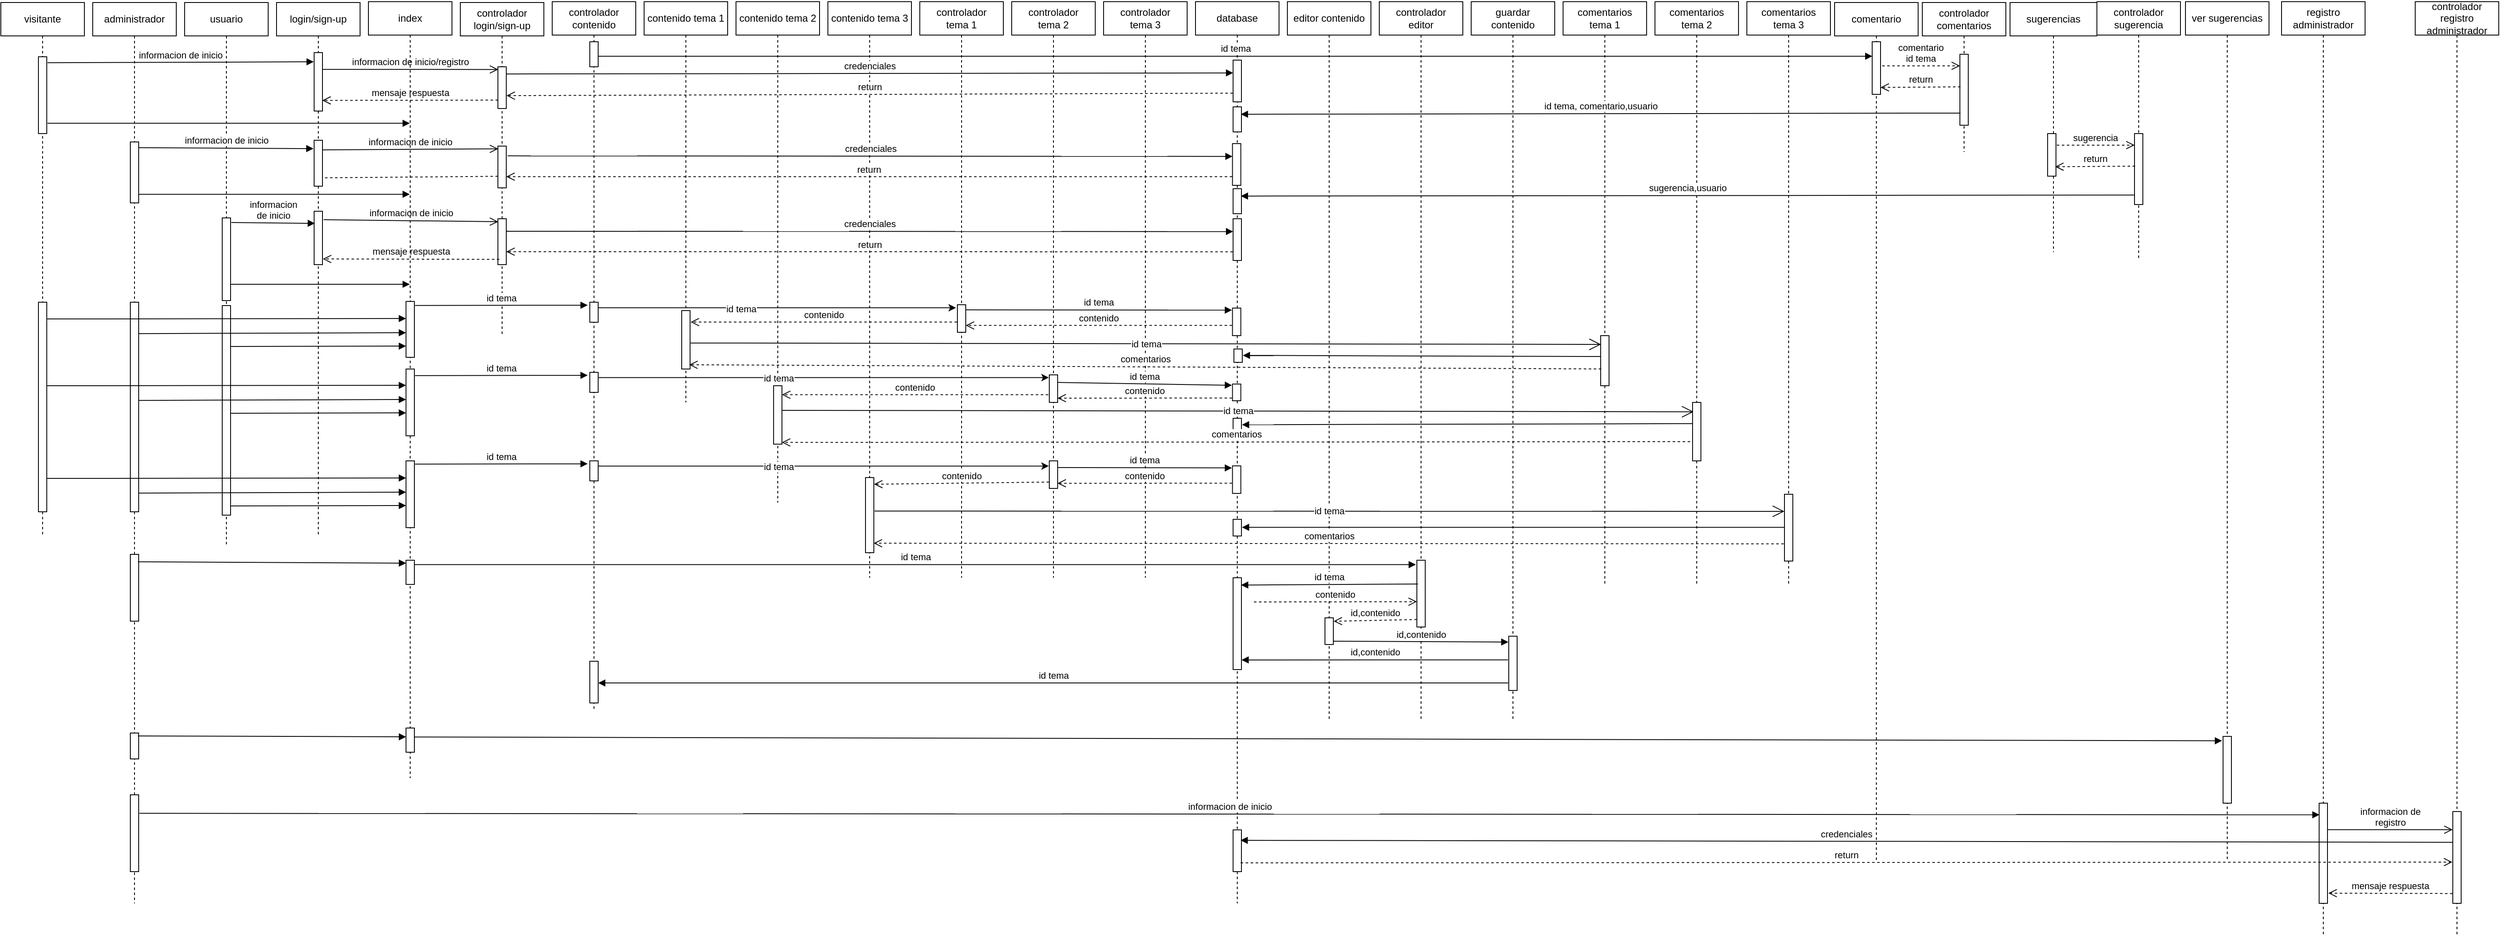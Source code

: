 <mxfile>
    <diagram id="zaxVU3B9ecHdDaQLDhVM" name="Page-1">
        <mxGraphModel dx="4257" dy="2623" grid="1" gridSize="10" guides="1" tooltips="1" connect="1" arrows="1" fold="1" page="1" pageScale="1" pageWidth="850" pageHeight="1100" math="0" shadow="0">
            <root>
                <mxCell id="0"/>
                <mxCell id="1" parent="0"/>
                <mxCell id="2" value="visitante" style="shape=umlLifeline;perimeter=lifelinePerimeter;whiteSpace=wrap;html=1;container=1;collapsible=0;recursiveResize=0;outlineConnect=0;" vertex="1" parent="1">
                    <mxGeometry x="-170" y="241" width="100" height="640" as="geometry"/>
                </mxCell>
                <mxCell id="29" value="" style="html=1;points=[];perimeter=orthogonalPerimeter;" vertex="1" parent="2">
                    <mxGeometry x="45" y="65" width="10" height="92" as="geometry"/>
                </mxCell>
                <mxCell id="133" value="" style="html=1;points=[];perimeter=orthogonalPerimeter;" vertex="1" parent="2">
                    <mxGeometry x="45" y="358.98" width="10" height="251.02" as="geometry"/>
                </mxCell>
                <mxCell id="7" value="comentario&lt;br&gt;id tema" style="endArrow=open;startArrow=none;endFill=0;startFill=0;endSize=8;html=1;verticalAlign=bottom;dashed=1;labelBackgroundColor=none;exitX=1.2;exitY=0.458;exitDx=0;exitDy=0;exitPerimeter=0;entryX=0.014;entryY=0.163;entryDx=0;entryDy=0;entryPerimeter=0;" edge="1" parent="1" source="202" target="206">
                    <mxGeometry width="160" relative="1" as="geometry">
                        <mxPoint x="2090" y="120" as="sourcePoint"/>
                        <mxPoint x="2250" y="120" as="targetPoint"/>
                    </mxGeometry>
                </mxCell>
                <mxCell id="8" value="administrador" style="shape=umlLifeline;perimeter=lifelinePerimeter;whiteSpace=wrap;html=1;container=1;collapsible=0;recursiveResize=0;outlineConnect=0;" vertex="1" parent="1">
                    <mxGeometry x="-60" y="241" width="100" height="1079" as="geometry"/>
                </mxCell>
                <mxCell id="45" value="" style="html=1;points=[];perimeter=orthogonalPerimeter;" vertex="1" parent="8">
                    <mxGeometry x="45" y="167" width="10" height="73.02" as="geometry"/>
                </mxCell>
                <mxCell id="134" value="" style="html=1;points=[];perimeter=orthogonalPerimeter;" vertex="1" parent="8">
                    <mxGeometry x="45" y="358.98" width="10" height="251.02" as="geometry"/>
                </mxCell>
                <mxCell id="153" value="" style="html=1;points=[];perimeter=orthogonalPerimeter;" vertex="1" parent="8">
                    <mxGeometry x="45" y="661" width="10" height="80" as="geometry"/>
                </mxCell>
                <mxCell id="219" value="" style="html=1;points=[];perimeter=orthogonalPerimeter;" vertex="1" parent="8">
                    <mxGeometry x="45" y="875" width="10" height="31" as="geometry"/>
                </mxCell>
                <mxCell id="220" value="" style="html=1;verticalAlign=bottom;endArrow=block;exitX=0.916;exitY=0.111;exitDx=0;exitDy=0;exitPerimeter=0;entryX=0;entryY=0.122;entryDx=0;entryDy=0;entryPerimeter=0;" edge="1" parent="8" source="219">
                    <mxGeometry width="80" relative="1" as="geometry">
                        <mxPoint x="120" y="918" as="sourcePoint"/>
                        <mxPoint x="375" y="879.538" as="targetPoint"/>
                    </mxGeometry>
                </mxCell>
                <mxCell id="225" value="" style="html=1;points=[];perimeter=orthogonalPerimeter;" vertex="1" parent="8">
                    <mxGeometry x="45" y="949" width="10" height="92" as="geometry"/>
                </mxCell>
                <mxCell id="9" value="usuario" style="shape=umlLifeline;perimeter=lifelinePerimeter;whiteSpace=wrap;html=1;container=1;collapsible=0;recursiveResize=0;outlineConnect=0;" vertex="1" parent="1">
                    <mxGeometry x="50" y="241" width="100" height="649" as="geometry"/>
                </mxCell>
                <mxCell id="46" value="" style="html=1;points=[];perimeter=orthogonalPerimeter;" vertex="1" parent="9">
                    <mxGeometry x="45" y="258" width="10" height="99" as="geometry"/>
                </mxCell>
                <mxCell id="135" value="" style="html=1;points=[];perimeter=orthogonalPerimeter;" vertex="1" parent="9">
                    <mxGeometry x="45" y="363" width="10" height="251.02" as="geometry"/>
                </mxCell>
                <mxCell id="15" value="login/sign-up" style="shape=umlLifeline;perimeter=lifelinePerimeter;whiteSpace=wrap;html=1;container=1;collapsible=0;recursiveResize=0;outlineConnect=0;" vertex="1" parent="1">
                    <mxGeometry x="160" y="241" width="100" height="640" as="geometry"/>
                </mxCell>
                <mxCell id="31" value="" style="html=1;points=[];perimeter=orthogonalPerimeter;" vertex="1" parent="15">
                    <mxGeometry x="45" y="60" width="10" height="70" as="geometry"/>
                </mxCell>
                <mxCell id="55" value="" style="html=1;points=[];perimeter=orthogonalPerimeter;" vertex="1" parent="15">
                    <mxGeometry x="45" y="250" width="10" height="63.99" as="geometry"/>
                </mxCell>
                <mxCell id="44" value="" style="html=1;points=[];perimeter=orthogonalPerimeter;" vertex="1" parent="15">
                    <mxGeometry x="45" y="164.99" width="10" height="55.01" as="geometry"/>
                </mxCell>
                <mxCell id="137" value="" style="html=1;verticalAlign=bottom;endArrow=block;entryX=-0.008;entryY=0.306;entryDx=0;entryDy=0;entryPerimeter=0;exitX=1.021;exitY=0.122;exitDx=0;exitDy=0;exitPerimeter=0;" edge="1" parent="15">
                    <mxGeometry width="80" relative="1" as="geometry">
                        <mxPoint x="-164.79" y="396.604" as="sourcePoint"/>
                        <mxPoint x="154.92" y="395.502" as="targetPoint"/>
                    </mxGeometry>
                </mxCell>
                <mxCell id="16" value="controlador login/sign-up" style="shape=umlLifeline;perimeter=lifelinePerimeter;whiteSpace=wrap;html=1;container=1;collapsible=0;recursiveResize=0;outlineConnect=0;" vertex="1" parent="1">
                    <mxGeometry x="380" y="241" width="100" height="399" as="geometry"/>
                </mxCell>
                <mxCell id="35" value="" style="html=1;points=[];perimeter=orthogonalPerimeter;" vertex="1" parent="16">
                    <mxGeometry x="45" y="77" width="10" height="50" as="geometry"/>
                </mxCell>
                <mxCell id="40" value="" style="html=1;points=[];perimeter=orthogonalPerimeter;" vertex="1" parent="16">
                    <mxGeometry x="45" y="171.98" width="10" height="50" as="geometry"/>
                </mxCell>
                <mxCell id="51" value="" style="html=1;points=[];perimeter=orthogonalPerimeter;" vertex="1" parent="16">
                    <mxGeometry x="45" y="258.99" width="10" height="55" as="geometry"/>
                </mxCell>
                <mxCell id="17" value="contenido tema 1" style="shape=umlLifeline;perimeter=lifelinePerimeter;whiteSpace=wrap;html=1;container=1;collapsible=0;recursiveResize=0;outlineConnect=0;" vertex="1" parent="1">
                    <mxGeometry x="600" y="240" width="100" height="480" as="geometry"/>
                </mxCell>
                <mxCell id="62" value="" style="html=1;points=[];perimeter=orthogonalPerimeter;" vertex="1" parent="17">
                    <mxGeometry x="45" y="370" width="10" height="70" as="geometry"/>
                </mxCell>
                <mxCell id="18" value="contenido tema 2" style="shape=umlLifeline;perimeter=lifelinePerimeter;whiteSpace=wrap;html=1;container=1;collapsible=0;recursiveResize=0;outlineConnect=0;" vertex="1" parent="1">
                    <mxGeometry x="710" y="240" width="100" height="600" as="geometry"/>
                </mxCell>
                <mxCell id="75" value="" style="html=1;points=[];perimeter=orthogonalPerimeter;" vertex="1" parent="18">
                    <mxGeometry x="45" y="460" width="10" height="70" as="geometry"/>
                </mxCell>
                <mxCell id="19" value="contenido tema 3" style="shape=umlLifeline;perimeter=lifelinePerimeter;whiteSpace=wrap;html=1;container=1;collapsible=0;recursiveResize=0;outlineConnect=0;" vertex="1" parent="1">
                    <mxGeometry x="820" y="240" width="100" height="690" as="geometry"/>
                </mxCell>
                <mxCell id="108" value="" style="html=1;points=[];perimeter=orthogonalPerimeter;" vertex="1" parent="19">
                    <mxGeometry x="45" y="570" width="10" height="90" as="geometry"/>
                </mxCell>
                <mxCell id="20" value="controlador&lt;br&gt;tema 1" style="shape=umlLifeline;perimeter=lifelinePerimeter;whiteSpace=wrap;html=1;container=1;collapsible=0;recursiveResize=0;outlineConnect=0;" vertex="1" parent="1">
                    <mxGeometry x="930" y="240" width="100" height="690" as="geometry"/>
                </mxCell>
                <mxCell id="63" value="" style="html=1;points=[];perimeter=orthogonalPerimeter;" vertex="1" parent="20">
                    <mxGeometry x="45" y="363" width="10" height="33" as="geometry"/>
                </mxCell>
                <mxCell id="74" value="contenido" style="html=1;verticalAlign=bottom;endArrow=open;dashed=1;endSize=8;exitX=-0.048;exitY=0.22;exitDx=0;exitDy=0;exitPerimeter=0;entryX=1.073;entryY=0.204;entryDx=0;entryDy=0;entryPerimeter=0;" edge="1" parent="20">
                    <mxGeometry relative="1" as="geometry">
                        <mxPoint x="153.79" y="470.78" as="sourcePoint"/>
                        <mxPoint x="-165" y="470.772" as="targetPoint"/>
                    </mxGeometry>
                </mxCell>
                <mxCell id="21" value="controlador&lt;br style=&quot;border-color: var(--border-color);&quot;&gt;tema 2" style="shape=umlLifeline;perimeter=lifelinePerimeter;whiteSpace=wrap;html=1;container=1;collapsible=0;recursiveResize=0;outlineConnect=0;" vertex="1" parent="1">
                    <mxGeometry x="1040" y="240" width="100" height="690" as="geometry"/>
                </mxCell>
                <mxCell id="72" value="" style="html=1;points=[];perimeter=orthogonalPerimeter;" vertex="1" parent="21">
                    <mxGeometry x="45.0" y="447" width="10" height="33" as="geometry"/>
                </mxCell>
                <mxCell id="107" value="" style="html=1;points=[];perimeter=orthogonalPerimeter;" vertex="1" parent="21">
                    <mxGeometry x="45" y="550" width="10" height="33" as="geometry"/>
                </mxCell>
                <mxCell id="22" value="controlador&lt;br style=&quot;border-color: var(--border-color);&quot;&gt;tema 3" style="shape=umlLifeline;perimeter=lifelinePerimeter;whiteSpace=wrap;html=1;container=1;collapsible=0;recursiveResize=0;outlineConnect=0;" vertex="1" parent="1">
                    <mxGeometry x="1150" y="240" width="100" height="690" as="geometry"/>
                </mxCell>
                <mxCell id="23" value="database" style="shape=umlLifeline;perimeter=lifelinePerimeter;whiteSpace=wrap;html=1;container=1;collapsible=0;recursiveResize=0;outlineConnect=0;" vertex="1" parent="1">
                    <mxGeometry x="1260" y="240" width="100" height="1080" as="geometry"/>
                </mxCell>
                <mxCell id="84" value="" style="html=1;points=[];perimeter=orthogonalPerimeter;" vertex="1" parent="23">
                    <mxGeometry x="44.27" y="367" width="10" height="33" as="geometry"/>
                </mxCell>
                <mxCell id="86" value="contenido" style="html=1;verticalAlign=bottom;endArrow=open;dashed=1;endSize=8;exitX=-0.048;exitY=0.22;exitDx=0;exitDy=0;exitPerimeter=0;entryX=1.073;entryY=0.204;entryDx=0;entryDy=0;entryPerimeter=0;" edge="1" parent="23">
                    <mxGeometry relative="1" as="geometry">
                        <mxPoint x="43.79" y="387.78" as="sourcePoint"/>
                        <mxPoint x="-275" y="387.772" as="targetPoint"/>
                    </mxGeometry>
                </mxCell>
                <mxCell id="87" value="" style="html=1;points=[];perimeter=orthogonalPerimeter;" vertex="1" parent="23">
                    <mxGeometry x="44.27" y="458" width="10" height="20" as="geometry"/>
                </mxCell>
                <mxCell id="89" value="contenido" style="html=1;verticalAlign=bottom;endArrow=open;dashed=1;endSize=8;exitX=-0.048;exitY=0.22;exitDx=0;exitDy=0;exitPerimeter=0;entryX=0.98;entryY=0.844;entryDx=0;entryDy=0;entryPerimeter=0;" edge="1" parent="23" target="72">
                    <mxGeometry relative="1" as="geometry">
                        <mxPoint x="43.79" y="474.78" as="sourcePoint"/>
                        <mxPoint x="-160" y="475" as="targetPoint"/>
                    </mxGeometry>
                </mxCell>
                <mxCell id="93" value="" style="html=1;points=[];perimeter=orthogonalPerimeter;" vertex="1" parent="23">
                    <mxGeometry x="45" y="70" width="10" height="50" as="geometry"/>
                </mxCell>
                <mxCell id="97" value="" style="html=1;points=[];perimeter=orthogonalPerimeter;" vertex="1" parent="23">
                    <mxGeometry x="44.27" y="170" width="10" height="50" as="geometry"/>
                </mxCell>
                <mxCell id="100" value="" style="html=1;points=[];perimeter=orthogonalPerimeter;" vertex="1" parent="23">
                    <mxGeometry x="45" y="260" width="10" height="50" as="geometry"/>
                </mxCell>
                <mxCell id="113" value="" style="html=1;points=[];perimeter=orthogonalPerimeter;" vertex="1" parent="23">
                    <mxGeometry x="44.27" y="556" width="10" height="33" as="geometry"/>
                </mxCell>
                <mxCell id="114" value="contenido" style="html=1;verticalAlign=bottom;endArrow=open;dashed=1;endSize=8;exitX=-0.048;exitY=0.22;exitDx=0;exitDy=0;exitPerimeter=0;entryX=0.98;entryY=0.844;entryDx=0;entryDy=0;entryPerimeter=0;" edge="1" parent="23">
                    <mxGeometry relative="1" as="geometry">
                        <mxPoint x="43.79" y="576.78" as="sourcePoint"/>
                        <mxPoint x="-165.2" y="576.852" as="targetPoint"/>
                    </mxGeometry>
                </mxCell>
                <mxCell id="115" value="id tema" style="html=1;verticalAlign=bottom;endArrow=block;entryX=-0.061;entryY=0.074;entryDx=0;entryDy=0;entryPerimeter=0;exitX=1;exitY=0.274;exitDx=0;exitDy=0;exitPerimeter=0;" edge="1" parent="23" target="113">
                    <mxGeometry width="80" relative="1" as="geometry">
                        <mxPoint x="-165" y="558.042" as="sourcePoint"/>
                        <mxPoint x="-190.73" y="513" as="targetPoint"/>
                    </mxGeometry>
                </mxCell>
                <mxCell id="116" value="" style="html=1;points=[];perimeter=orthogonalPerimeter;" vertex="1" parent="23">
                    <mxGeometry x="45" y="620" width="10" height="20" as="geometry"/>
                </mxCell>
                <mxCell id="128" value="" style="html=1;points=[];perimeter=orthogonalPerimeter;" vertex="1" parent="23">
                    <mxGeometry x="45" y="499" width="10" height="16" as="geometry"/>
                </mxCell>
                <mxCell id="158" value="" style="html=1;points=[];perimeter=orthogonalPerimeter;" vertex="1" parent="23">
                    <mxGeometry x="45" y="690" width="10" height="110" as="geometry"/>
                </mxCell>
                <mxCell id="203" value="" style="html=1;points=[];perimeter=orthogonalPerimeter;" vertex="1" parent="23">
                    <mxGeometry x="45" y="126" width="10" height="30" as="geometry"/>
                </mxCell>
                <mxCell id="217" value="" style="html=1;points=[];perimeter=orthogonalPerimeter;" vertex="1" parent="23">
                    <mxGeometry x="45" y="224" width="10" height="30" as="geometry"/>
                </mxCell>
                <mxCell id="232" value="" style="html=1;points=[];perimeter=orthogonalPerimeter;" vertex="1" parent="23">
                    <mxGeometry x="45" y="992" width="10" height="50" as="geometry"/>
                </mxCell>
                <mxCell id="24" value="editor contenido" style="shape=umlLifeline;perimeter=lifelinePerimeter;whiteSpace=wrap;html=1;container=1;collapsible=0;recursiveResize=0;outlineConnect=0;" vertex="1" parent="1">
                    <mxGeometry x="1370" y="240" width="100" height="860" as="geometry"/>
                </mxCell>
                <mxCell id="151" value="" style="html=1;points=[];perimeter=orthogonalPerimeter;" vertex="1" parent="24">
                    <mxGeometry x="45" y="738" width="10" height="32" as="geometry"/>
                </mxCell>
                <mxCell id="25" value="controlador&lt;br&gt;editor" style="shape=umlLifeline;perimeter=lifelinePerimeter;whiteSpace=wrap;html=1;container=1;collapsible=0;recursiveResize=0;outlineConnect=0;" vertex="1" parent="1">
                    <mxGeometry x="1480" y="240" width="100" height="860" as="geometry"/>
                </mxCell>
                <mxCell id="152" value="" style="html=1;points=[];perimeter=orthogonalPerimeter;" vertex="1" parent="25">
                    <mxGeometry x="45" y="669" width="10" height="80" as="geometry"/>
                </mxCell>
                <mxCell id="161" value="id,contenido" style="html=1;verticalAlign=bottom;endArrow=open;dashed=1;endSize=8;entryX=1.042;entryY=0.129;entryDx=0;entryDy=0;entryPerimeter=0;" edge="1" parent="25" target="151">
                    <mxGeometry relative="1" as="geometry">
                        <mxPoint x="45" y="740" as="sourcePoint"/>
                        <mxPoint x="-35" y="740" as="targetPoint"/>
                    </mxGeometry>
                </mxCell>
                <mxCell id="163" value="id,contenido" style="html=1;verticalAlign=bottom;endArrow=block;entryX=-0.048;entryY=0.701;entryDx=0;entryDy=0;entryPerimeter=0;" edge="1" parent="25">
                    <mxGeometry width="80" relative="1" as="geometry">
                        <mxPoint x="-55" y="766" as="sourcePoint"/>
                        <mxPoint x="154.52" y="767.03" as="targetPoint"/>
                    </mxGeometry>
                </mxCell>
                <mxCell id="26" value="comentarios&lt;br&gt;tema 1" style="shape=umlLifeline;perimeter=lifelinePerimeter;whiteSpace=wrap;html=1;container=1;collapsible=0;recursiveResize=0;outlineConnect=0;" vertex="1" parent="1">
                    <mxGeometry x="1700" y="240" width="100" height="700" as="geometry"/>
                </mxCell>
                <mxCell id="67" value="" style="html=1;points=[];perimeter=orthogonalPerimeter;" vertex="1" parent="26">
                    <mxGeometry x="45" y="400" width="10" height="60" as="geometry"/>
                </mxCell>
                <mxCell id="81" value="id tema" style="endArrow=open;endFill=1;endSize=12;html=1;entryX=0.133;entryY=0.16;entryDx=0;entryDy=0;entryPerimeter=0;exitX=1.006;exitY=0.435;exitDx=0;exitDy=0;exitPerimeter=0;" edge="1" parent="26" target="80">
                    <mxGeometry width="160" relative="1" as="geometry">
                        <mxPoint x="-934.94" y="489.45" as="sourcePoint"/>
                        <mxPoint x="45.42" y="489.52" as="targetPoint"/>
                    </mxGeometry>
                </mxCell>
                <mxCell id="28" value="guardar&lt;br&gt;contenido" style="shape=umlLifeline;perimeter=lifelinePerimeter;whiteSpace=wrap;html=1;container=1;collapsible=0;recursiveResize=0;outlineConnect=0;" vertex="1" parent="1">
                    <mxGeometry x="1590" y="240" width="100" height="860" as="geometry"/>
                </mxCell>
                <mxCell id="162" value="" style="html=1;points=[];perimeter=orthogonalPerimeter;" vertex="1" parent="28">
                    <mxGeometry x="45" y="760" width="10" height="65" as="geometry"/>
                </mxCell>
                <mxCell id="30" value="index" style="shape=umlLifeline;perimeter=lifelinePerimeter;whiteSpace=wrap;html=1;container=1;collapsible=0;recursiveResize=0;outlineConnect=0;" vertex="1" parent="1">
                    <mxGeometry x="270" y="240" width="100" height="930" as="geometry"/>
                </mxCell>
                <mxCell id="61" value="" style="html=1;points=[];perimeter=orthogonalPerimeter;" vertex="1" parent="30">
                    <mxGeometry x="45" y="359" width="10" height="67" as="geometry"/>
                </mxCell>
                <mxCell id="76" value="" style="html=1;points=[];perimeter=orthogonalPerimeter;" vertex="1" parent="30">
                    <mxGeometry x="45" y="440" width="10" height="80" as="geometry"/>
                </mxCell>
                <mxCell id="105" value="" style="html=1;points=[];perimeter=orthogonalPerimeter;" vertex="1" parent="30">
                    <mxGeometry x="45" y="550" width="10" height="80" as="geometry"/>
                </mxCell>
                <mxCell id="155" value="" style="html=1;points=[];perimeter=orthogonalPerimeter;" vertex="1" parent="30">
                    <mxGeometry x="45" y="669" width="10" height="29" as="geometry"/>
                </mxCell>
                <mxCell id="221" value="" style="html=1;points=[];perimeter=orthogonalPerimeter;" vertex="1" parent="30">
                    <mxGeometry x="45" y="870" width="10" height="29" as="geometry"/>
                </mxCell>
                <mxCell id="227" value="informacion de inicio" style="html=1;verticalAlign=bottom;endArrow=block;exitX=1.091;exitY=0.078;exitDx=0;exitDy=0;exitPerimeter=0;entryX=0.043;entryY=0.116;entryDx=0;entryDy=0;entryPerimeter=0;" edge="1" parent="30" target="226">
                    <mxGeometry width="80" relative="1" as="geometry">
                        <mxPoint x="-274.09" y="972.176" as="sourcePoint"/>
                        <mxPoint x="-10" y="1027" as="targetPoint"/>
                    </mxGeometry>
                </mxCell>
                <mxCell id="34" value="informacion de inicio/registro" style="endArrow=open;startArrow=none;endFill=0;startFill=0;endSize=8;html=1;verticalAlign=bottom;labelBackgroundColor=none;strokeWidth=1;exitX=1.005;exitY=0.287;exitDx=0;exitDy=0;exitPerimeter=0;entryX=0.041;entryY=0.065;entryDx=0;entryDy=0;entryPerimeter=0;" edge="1" parent="1" source="31" target="35">
                    <mxGeometry width="160" relative="1" as="geometry">
                        <mxPoint x="490" y="191" as="sourcePoint"/>
                        <mxPoint x="420" y="325" as="targetPoint"/>
                    </mxGeometry>
                </mxCell>
                <mxCell id="36" value="mensaje respuesta" style="endArrow=open;startArrow=none;endFill=0;startFill=0;endSize=8;html=1;verticalAlign=bottom;dashed=1;labelBackgroundColor=none;entryX=0.981;entryY=0.818;entryDx=0;entryDy=0;entryPerimeter=0;exitX=0.017;exitY=0.798;exitDx=0;exitDy=0;exitPerimeter=0;" edge="1" parent="1" source="35" target="31">
                    <mxGeometry width="160" relative="1" as="geometry">
                        <mxPoint x="420" y="341" as="sourcePoint"/>
                        <mxPoint x="340" y="211" as="targetPoint"/>
                    </mxGeometry>
                </mxCell>
                <mxCell id="38" value="informacion de inicio" style="html=1;verticalAlign=bottom;endArrow=block;exitX=1.091;exitY=0.078;exitDx=0;exitDy=0;exitPerimeter=0;entryX=-0.05;entryY=0.157;entryDx=0;entryDy=0;entryPerimeter=0;" edge="1" parent="1" source="29" target="31">
                    <mxGeometry width="80" relative="1" as="geometry">
                        <mxPoint x="70" y="368" as="sourcePoint"/>
                        <mxPoint x="150" y="368" as="targetPoint"/>
                    </mxGeometry>
                </mxCell>
                <mxCell id="54" value="informacion &lt;br&gt;de inicio" style="html=1;verticalAlign=bottom;endArrow=block;entryX=0.091;entryY=0.227;entryDx=0;entryDy=0;entryPerimeter=0;exitX=1.091;exitY=0.055;exitDx=0;exitDy=0;exitPerimeter=0;" edge="1" parent="1" source="46" target="55">
                    <mxGeometry width="80" relative="1" as="geometry">
                        <mxPoint x="110" y="471" as="sourcePoint"/>
                        <mxPoint x="204.5" y="471" as="targetPoint"/>
                    </mxGeometry>
                </mxCell>
                <mxCell id="53" value="mensaje respuesta" style="endArrow=open;startArrow=none;endFill=0;startFill=0;endSize=8;html=1;verticalAlign=bottom;dashed=1;labelBackgroundColor=none;entryX=1.048;entryY=0.893;entryDx=0;entryDy=0;entryPerimeter=0;exitX=0.178;exitY=0.885;exitDx=0;exitDy=0;exitPerimeter=0;" edge="1" parent="1" source="51" target="55">
                    <mxGeometry width="160" relative="1" as="geometry">
                        <mxPoint x="-70" y="250.01" as="sourcePoint"/>
                        <mxPoint x="214.81" y="507.27" as="targetPoint"/>
                    </mxGeometry>
                </mxCell>
                <mxCell id="52" value="informacion de inicio" style="endArrow=open;startArrow=none;endFill=0;startFill=0;endSize=8;html=1;verticalAlign=bottom;labelBackgroundColor=none;strokeWidth=1;exitX=1.135;exitY=0.159;exitDx=0;exitDy=0;exitPerimeter=0;entryX=0.041;entryY=0.065;entryDx=0;entryDy=0;entryPerimeter=0;" edge="1" parent="1" target="51" source="55">
                    <mxGeometry width="160" relative="1" as="geometry">
                        <mxPoint x="215.05" y="470.1" as="sourcePoint"/>
                        <mxPoint x="-70" y="234.01" as="targetPoint"/>
                    </mxGeometry>
                </mxCell>
                <mxCell id="43" value="informacion de inicio" style="html=1;verticalAlign=bottom;endArrow=block;entryX=-0.083;entryY=0.182;entryDx=0;entryDy=0;entryPerimeter=0;exitX=0.961;exitY=0.095;exitDx=0;exitDy=0;exitPerimeter=0;" edge="1" parent="1" source="45" target="44">
                    <mxGeometry width="80" relative="1" as="geometry">
                        <mxPoint x="40" y="391" as="sourcePoint"/>
                        <mxPoint x="204.5" y="391" as="targetPoint"/>
                    </mxGeometry>
                </mxCell>
                <mxCell id="57" value="" style="html=1;verticalAlign=bottom;endArrow=block;exitX=1.091;exitY=0.866;exitDx=0;exitDy=0;exitPerimeter=0;" edge="1" parent="1" source="29" target="30">
                    <mxGeometry width="80" relative="1" as="geometry">
                        <mxPoint x="180" y="341" as="sourcePoint"/>
                        <mxPoint x="260" y="341" as="targetPoint"/>
                    </mxGeometry>
                </mxCell>
                <mxCell id="56" value="" style="endArrow=none;startArrow=none;endFill=0;startFill=0;endSize=8;html=1;verticalAlign=bottom;dashed=1;labelBackgroundColor=none;entryX=0.981;entryY=0.818;entryDx=0;entryDy=0;entryPerimeter=0;exitX=0.004;exitY=0.724;exitDx=0;exitDy=0;exitPerimeter=0;" edge="1" parent="1" source="40" target="44">
                    <mxGeometry width="160" relative="1" as="geometry">
                        <mxPoint x="915.17" y="676.91" as="sourcePoint"/>
                        <mxPoint x="704.81" y="677.27" as="targetPoint"/>
                    </mxGeometry>
                </mxCell>
                <mxCell id="41" value="informacion de inicio" style="endArrow=open;startArrow=none;endFill=0;startFill=0;endSize=8;html=1;verticalAlign=bottom;labelBackgroundColor=none;strokeWidth=1;exitX=1.048;exitY=0.209;exitDx=0;exitDy=0;exitPerimeter=0;entryX=0.041;entryY=0.065;entryDx=0;entryDy=0;entryPerimeter=0;" edge="1" parent="1" target="40" source="44">
                    <mxGeometry width="160" relative="1" as="geometry">
                        <mxPoint x="215.05" y="400.1" as="sourcePoint"/>
                        <mxPoint x="420" y="404.01" as="targetPoint"/>
                    </mxGeometry>
                </mxCell>
                <mxCell id="59" value="" style="html=1;verticalAlign=bottom;endArrow=block;exitX=1.048;exitY=0.883;exitDx=0;exitDy=0;exitPerimeter=0;" edge="1" parent="1">
                    <mxGeometry width="80" relative="1" as="geometry">
                        <mxPoint x="-4.52" y="470.702" as="sourcePoint"/>
                        <mxPoint x="319.5" y="470.702" as="targetPoint"/>
                    </mxGeometry>
                </mxCell>
                <mxCell id="60" value="" style="html=1;verticalAlign=bottom;endArrow=block;" edge="1" parent="1">
                    <mxGeometry width="80" relative="1" as="geometry">
                        <mxPoint x="105" y="578.5" as="sourcePoint"/>
                        <mxPoint x="319.5" y="578.5" as="targetPoint"/>
                    </mxGeometry>
                </mxCell>
                <mxCell id="64" value="id tema" style="html=1;verticalAlign=bottom;endArrow=block;exitX=1.073;exitY=0.073;exitDx=0;exitDy=0;exitPerimeter=0;entryX=-0.259;entryY=0.149;entryDx=0;entryDy=0;entryPerimeter=0;" edge="1" parent="1" source="61" target="167">
                    <mxGeometry width="80" relative="1" as="geometry">
                        <mxPoint x="660" y="560" as="sourcePoint"/>
                        <mxPoint x="740" y="560" as="targetPoint"/>
                    </mxGeometry>
                </mxCell>
                <mxCell id="66" value="contenido" style="html=1;verticalAlign=bottom;endArrow=open;dashed=1;endSize=8;exitX=-0.048;exitY=0.22;exitDx=0;exitDy=0;exitPerimeter=0;entryX=1.073;entryY=0.204;entryDx=0;entryDy=0;entryPerimeter=0;" edge="1" parent="1">
                    <mxGeometry relative="1" as="geometry">
                        <mxPoint x="974.52" y="623.78" as="sourcePoint"/>
                        <mxPoint x="655.73" y="623.772" as="targetPoint"/>
                    </mxGeometry>
                </mxCell>
                <mxCell id="68" value="id tema" style="endArrow=open;endFill=1;endSize=12;html=1;exitX=1.071;exitY=0.612;exitDx=0;exitDy=0;exitPerimeter=0;entryX=0.042;entryY=0.242;entryDx=0;entryDy=0;entryPerimeter=0;" edge="1" parent="1">
                    <mxGeometry width="160" relative="1" as="geometry">
                        <mxPoint x="655.71" y="648.84" as="sourcePoint"/>
                        <mxPoint x="1745.42" y="650.52" as="targetPoint"/>
                    </mxGeometry>
                </mxCell>
                <mxCell id="69" value="comentarios" style="html=1;verticalAlign=bottom;endArrow=open;dashed=1;endSize=8;entryX=0.894;entryY=0.927;entryDx=0;entryDy=0;entryPerimeter=0;exitX=0.072;exitY=0.665;exitDx=0;exitDy=0;exitPerimeter=0;" edge="1" parent="1" source="67" target="62">
                    <mxGeometry relative="1" as="geometry">
                        <mxPoint x="1740" y="680" as="sourcePoint"/>
                        <mxPoint x="710" y="940" as="targetPoint"/>
                    </mxGeometry>
                </mxCell>
                <mxCell id="70" value="sugerencias" style="shape=umlLifeline;perimeter=lifelinePerimeter;whiteSpace=wrap;html=1;container=1;collapsible=0;recursiveResize=0;outlineConnect=0;" vertex="1" parent="1">
                    <mxGeometry x="2235" y="241" width="104" height="299" as="geometry"/>
                </mxCell>
                <mxCell id="216" value="" style="html=1;points=[];perimeter=orthogonalPerimeter;" vertex="1" parent="70">
                    <mxGeometry x="45" y="157" width="10" height="51" as="geometry"/>
                </mxCell>
                <mxCell id="82" value="comentarios" style="html=1;verticalAlign=bottom;endArrow=open;dashed=1;endSize=8;entryX=0.989;entryY=0.756;entryDx=0;entryDy=0;entryPerimeter=0;exitX=-0.288;exitY=0.671;exitDx=0;exitDy=0;exitPerimeter=0;" edge="1" parent="1" source="80">
                    <mxGeometry relative="1" as="geometry">
                        <mxPoint x="1745" y="768.56" as="sourcePoint"/>
                        <mxPoint x="764.89" y="767.92" as="targetPoint"/>
                    </mxGeometry>
                </mxCell>
                <mxCell id="85" value="id tema" style="html=1;verticalAlign=bottom;endArrow=block;entryX=-0.061;entryY=0.074;entryDx=0;entryDy=0;entryPerimeter=0;exitX=1.035;exitY=0.185;exitDx=0;exitDy=0;exitPerimeter=0;" edge="1" parent="1" target="84" source="63">
                    <mxGeometry width="80" relative="1" as="geometry">
                        <mxPoint x="1000" y="609" as="sourcePoint"/>
                        <mxPoint x="1069.27" y="564" as="targetPoint"/>
                    </mxGeometry>
                </mxCell>
                <mxCell id="88" value="id tema" style="html=1;verticalAlign=bottom;endArrow=block;entryX=-0.061;entryY=0.074;entryDx=0;entryDy=0;entryPerimeter=0;exitX=1;exitY=0.274;exitDx=0;exitDy=0;exitPerimeter=0;" edge="1" parent="1" target="87" source="72">
                    <mxGeometry width="80" relative="1" as="geometry">
                        <mxPoint x="1110" y="696" as="sourcePoint"/>
                        <mxPoint x="1069.27" y="651" as="targetPoint"/>
                    </mxGeometry>
                </mxCell>
                <mxCell id="94" value="credenciales" style="html=1;verticalAlign=bottom;endArrow=block;exitX=1.036;exitY=0.172;exitDx=0;exitDy=0;exitPerimeter=0;entryX=0.006;entryY=0.307;entryDx=0;entryDy=0;entryPerimeter=0;" edge="1" parent="1" source="35" target="93">
                    <mxGeometry width="80" relative="1" as="geometry">
                        <mxPoint x="920" y="560" as="sourcePoint"/>
                        <mxPoint x="1000" y="560" as="targetPoint"/>
                    </mxGeometry>
                </mxCell>
                <mxCell id="95" value="return" style="html=1;verticalAlign=bottom;endArrow=open;dashed=1;endSize=8;entryX=1.028;entryY=0.691;entryDx=0;entryDy=0;entryPerimeter=0;exitX=-0.029;exitY=0.792;exitDx=0;exitDy=0;exitPerimeter=0;" edge="1" parent="1" source="93" target="35">
                    <mxGeometry relative="1" as="geometry">
                        <mxPoint x="1020" y="400" as="sourcePoint"/>
                        <mxPoint x="940" y="400" as="targetPoint"/>
                    </mxGeometry>
                </mxCell>
                <mxCell id="109" value="contenido" style="html=1;verticalAlign=bottom;endArrow=open;dashed=1;endSize=8;entryX=1.02;entryY=0.089;entryDx=0;entryDy=0;entryPerimeter=0;exitX=-0.023;exitY=0.769;exitDx=0;exitDy=0;exitPerimeter=0;" edge="1" parent="1" source="107" target="108">
                    <mxGeometry relative="1" as="geometry">
                        <mxPoint x="1050" y="830" as="sourcePoint"/>
                        <mxPoint x="740" y="830.002" as="targetPoint"/>
                    </mxGeometry>
                </mxCell>
                <mxCell id="110" value="id tema" style="endArrow=open;endFill=1;endSize=12;html=1;entryX=-0.011;entryY=0.256;entryDx=0;entryDy=0;entryPerimeter=0;exitX=1.086;exitY=0.446;exitDx=0;exitDy=0;exitPerimeter=0;" edge="1" parent="1" source="108" target="112">
                    <mxGeometry width="160" relative="1" as="geometry">
                        <mxPoint x="880" y="850" as="sourcePoint"/>
                        <mxPoint x="1860.53" y="850.07" as="targetPoint"/>
                    </mxGeometry>
                </mxCell>
                <mxCell id="111" value="comentarios" style="html=1;verticalAlign=bottom;endArrow=open;dashed=1;endSize=8;entryX=0.976;entryY=0.874;entryDx=0;entryDy=0;entryPerimeter=0;exitX=-0.085;exitY=0.742;exitDx=0;exitDy=0;exitPerimeter=0;" edge="1" parent="1" source="112" target="108">
                    <mxGeometry relative="1" as="geometry">
                        <mxPoint x="1740" y="890" as="sourcePoint"/>
                        <mxPoint x="880.0" y="872.47" as="targetPoint"/>
                    </mxGeometry>
                </mxCell>
                <mxCell id="117" value="" style="html=1;verticalAlign=bottom;endArrow=block;entryX=1.065;entryY=0.481;entryDx=0;entryDy=0;entryPerimeter=0;exitX=0.044;exitY=0.495;exitDx=0;exitDy=0;exitPerimeter=0;" edge="1" parent="1" source="112" target="116">
                    <mxGeometry width="80" relative="1" as="geometry">
                        <mxPoint x="1310" y="730" as="sourcePoint"/>
                        <mxPoint x="1390" y="730" as="targetPoint"/>
                    </mxGeometry>
                </mxCell>
                <mxCell id="118" value="controlador comentarios" style="shape=umlLifeline;perimeter=lifelinePerimeter;whiteSpace=wrap;html=1;container=1;collapsible=0;recursiveResize=0;outlineConnect=0;" vertex="1" parent="1">
                    <mxGeometry x="2130" y="241" width="100" height="179" as="geometry"/>
                </mxCell>
                <mxCell id="206" value="" style="html=1;points=[];perimeter=orthogonalPerimeter;" vertex="1" parent="118">
                    <mxGeometry x="45" y="62" width="10" height="85" as="geometry"/>
                </mxCell>
                <mxCell id="212" value="return" style="html=1;verticalAlign=bottom;endArrow=open;dashed=1;endSize=8;exitX=0.071;exitY=0.459;exitDx=0;exitDy=0;exitPerimeter=0;" edge="1" parent="118" source="206">
                    <mxGeometry relative="1" as="geometry">
                        <mxPoint x="30" y="101.71" as="sourcePoint"/>
                        <mxPoint x="-50" y="101.71" as="targetPoint"/>
                    </mxGeometry>
                </mxCell>
                <mxCell id="130" value="" style="html=1;points=[];perimeter=orthogonalPerimeter;" vertex="1" parent="1">
                    <mxGeometry x="1306" y="656" width="10" height="16" as="geometry"/>
                </mxCell>
                <mxCell id="131" value="" style="html=1;verticalAlign=bottom;endArrow=block;entryX=1.065;entryY=0.481;entryDx=0;entryDy=0;entryPerimeter=0;exitX=-0.067;exitY=0.725;exitDx=0;exitDy=0;exitPerimeter=0;" edge="1" parent="1" target="130">
                    <mxGeometry width="80" relative="1" as="geometry">
                        <mxPoint x="1745.33" y="665" as="sourcePoint"/>
                        <mxPoint x="131" y="286" as="targetPoint"/>
                    </mxGeometry>
                </mxCell>
                <mxCell id="136" value="" style="html=1;verticalAlign=bottom;endArrow=block;exitX=1;exitY=0.08;exitDx=0;exitDy=0;exitPerimeter=0;entryX=-0.008;entryY=0.306;entryDx=0;entryDy=0;entryPerimeter=0;" edge="1" parent="1" source="133" target="61">
                    <mxGeometry width="80" relative="1" as="geometry">
                        <mxPoint x="270" y="551" as="sourcePoint"/>
                        <mxPoint x="350" y="551" as="targetPoint"/>
                    </mxGeometry>
                </mxCell>
                <mxCell id="138" value="" style="html=1;verticalAlign=bottom;endArrow=block;entryX=-0.008;entryY=0.306;entryDx=0;entryDy=0;entryPerimeter=0;exitX=0.994;exitY=0.195;exitDx=0;exitDy=0;exitPerimeter=0;" edge="1" parent="1" source="135">
                    <mxGeometry width="80" relative="1" as="geometry">
                        <mxPoint x="120" y="654" as="sourcePoint"/>
                        <mxPoint x="314.92" y="652.502" as="targetPoint"/>
                    </mxGeometry>
                </mxCell>
                <mxCell id="139" value="" style="html=1;verticalAlign=bottom;endArrow=block;entryX=-0.008;entryY=0.306;entryDx=0;entryDy=0;entryPerimeter=0;exitX=1.021;exitY=0.122;exitDx=0;exitDy=0;exitPerimeter=0;" edge="1" parent="1">
                    <mxGeometry width="80" relative="1" as="geometry">
                        <mxPoint x="-4.79" y="717.604" as="sourcePoint"/>
                        <mxPoint x="314.92" y="716.502" as="targetPoint"/>
                    </mxGeometry>
                </mxCell>
                <mxCell id="140" value="" style="html=1;verticalAlign=bottom;endArrow=block;exitX=1;exitY=0.08;exitDx=0;exitDy=0;exitPerimeter=0;entryX=-0.008;entryY=0.306;entryDx=0;entryDy=0;entryPerimeter=0;" edge="1" parent="1">
                    <mxGeometry width="80" relative="1" as="geometry">
                        <mxPoint x="-115" y="700.062" as="sourcePoint"/>
                        <mxPoint x="314.92" y="699.502" as="targetPoint"/>
                    </mxGeometry>
                </mxCell>
                <mxCell id="141" value="" style="html=1;verticalAlign=bottom;endArrow=block;entryX=-0.008;entryY=0.306;entryDx=0;entryDy=0;entryPerimeter=0;exitX=0.994;exitY=0.195;exitDx=0;exitDy=0;exitPerimeter=0;" edge="1" parent="1">
                    <mxGeometry width="80" relative="1" as="geometry">
                        <mxPoint x="104.94" y="732.949" as="sourcePoint"/>
                        <mxPoint x="314.92" y="732.502" as="targetPoint"/>
                    </mxGeometry>
                </mxCell>
                <mxCell id="142" value="" style="html=1;verticalAlign=bottom;endArrow=block;entryX=-0.008;entryY=0.306;entryDx=0;entryDy=0;entryPerimeter=0;exitX=1.021;exitY=0.122;exitDx=0;exitDy=0;exitPerimeter=0;" edge="1" parent="1">
                    <mxGeometry width="80" relative="1" as="geometry">
                        <mxPoint x="-4.79" y="828.604" as="sourcePoint"/>
                        <mxPoint x="314.92" y="827.502" as="targetPoint"/>
                    </mxGeometry>
                </mxCell>
                <mxCell id="143" value="" style="html=1;verticalAlign=bottom;endArrow=block;exitX=1;exitY=0.08;exitDx=0;exitDy=0;exitPerimeter=0;entryX=-0.008;entryY=0.306;entryDx=0;entryDy=0;entryPerimeter=0;" edge="1" parent="1">
                    <mxGeometry width="80" relative="1" as="geometry">
                        <mxPoint x="-115" y="811.062" as="sourcePoint"/>
                        <mxPoint x="314.92" y="810.502" as="targetPoint"/>
                    </mxGeometry>
                </mxCell>
                <mxCell id="144" value="" style="html=1;verticalAlign=bottom;endArrow=block;entryX=-0.008;entryY=0.306;entryDx=0;entryDy=0;entryPerimeter=0;exitX=0.994;exitY=0.195;exitDx=0;exitDy=0;exitPerimeter=0;" edge="1" parent="1">
                    <mxGeometry width="80" relative="1" as="geometry">
                        <mxPoint x="104.94" y="843.949" as="sourcePoint"/>
                        <mxPoint x="314.92" y="843.502" as="targetPoint"/>
                    </mxGeometry>
                </mxCell>
                <mxCell id="154" value="" style="html=1;verticalAlign=bottom;endArrow=block;exitX=0.916;exitY=0.111;exitDx=0;exitDy=0;exitPerimeter=0;entryX=0;entryY=0.122;entryDx=0;entryDy=0;entryPerimeter=0;" edge="1" parent="1" source="153" target="155">
                    <mxGeometry width="80" relative="1" as="geometry">
                        <mxPoint x="60" y="951" as="sourcePoint"/>
                        <mxPoint x="310" y="911" as="targetPoint"/>
                    </mxGeometry>
                </mxCell>
                <mxCell id="157" value="id tema" style="html=1;verticalAlign=bottom;endArrow=block;exitX=1.001;exitY=0.179;exitDx=0;exitDy=0;exitPerimeter=0;entryX=-0.126;entryY=0.066;entryDx=0;entryDy=0;entryPerimeter=0;" edge="1" parent="1" source="155" target="152">
                    <mxGeometry width="80" relative="1" as="geometry">
                        <mxPoint x="440.0" y="910.12" as="sourcePoint"/>
                        <mxPoint x="760.84" y="910.0" as="targetPoint"/>
                    </mxGeometry>
                </mxCell>
                <mxCell id="159" value="id tema" style="html=1;verticalAlign=bottom;endArrow=block;entryX=0.958;entryY=0.072;entryDx=0;entryDy=0;entryPerimeter=0;exitX=0.125;exitY=0.319;exitDx=0;exitDy=0;exitPerimeter=0;" edge="1" parent="1">
                    <mxGeometry width="80" relative="1" as="geometry">
                        <mxPoint x="1526.25" y="937.52" as="sourcePoint"/>
                        <mxPoint x="1314.58" y="938.76" as="targetPoint"/>
                    </mxGeometry>
                </mxCell>
                <mxCell id="160" value="contenido" style="html=1;verticalAlign=bottom;endArrow=open;dashed=1;endSize=8;entryX=0;entryY=0.496;entryDx=0;entryDy=0;entryPerimeter=0;" edge="1" parent="1">
                    <mxGeometry relative="1" as="geometry">
                        <mxPoint x="1330" y="959" as="sourcePoint"/>
                        <mxPoint x="1525" y="958.68" as="targetPoint"/>
                    </mxGeometry>
                </mxCell>
                <mxCell id="164" value="id,contenido" style="html=1;verticalAlign=bottom;endArrow=block;entryX=1.012;entryY=0.682;entryDx=0;entryDy=0;entryPerimeter=0;exitX=-0.095;exitY=0.436;exitDx=0;exitDy=0;exitPerimeter=0;" edge="1" parent="1" source="162">
                    <mxGeometry width="80" relative="1" as="geometry">
                        <mxPoint x="1633.3" y="1028.415" as="sourcePoint"/>
                        <mxPoint x="1315.12" y="1028.48" as="targetPoint"/>
                    </mxGeometry>
                </mxCell>
                <mxCell id="165" value="controlador contenido" style="shape=umlLifeline;perimeter=lifelinePerimeter;whiteSpace=wrap;html=1;container=1;collapsible=0;recursiveResize=0;outlineConnect=0;" vertex="1" parent="1">
                    <mxGeometry x="490" y="240" width="100" height="850" as="geometry"/>
                </mxCell>
                <mxCell id="167" value="" style="html=1;points=[];perimeter=orthogonalPerimeter;" vertex="1" parent="165">
                    <mxGeometry x="45" y="359.98" width="10" height="24" as="geometry"/>
                </mxCell>
                <mxCell id="186" value="" style="html=1;points=[];perimeter=orthogonalPerimeter;" vertex="1" parent="165">
                    <mxGeometry x="45" y="790" width="10" height="50" as="geometry"/>
                </mxCell>
                <mxCell id="209" value="" style="html=1;points=[];perimeter=orthogonalPerimeter;" vertex="1" parent="165">
                    <mxGeometry x="45" y="48" width="10" height="30" as="geometry"/>
                </mxCell>
                <mxCell id="98" value="credenciales" style="html=1;verticalAlign=bottom;endArrow=block;exitX=1.165;exitY=0.234;exitDx=0;exitDy=0;exitPerimeter=0;entryX=0.006;entryY=0.307;entryDx=0;entryDy=0;entryPerimeter=0;" edge="1" parent="1" target="97" source="40">
                    <mxGeometry width="80" relative="1" as="geometry">
                        <mxPoint x="544.63" y="425.6" as="sourcePoint"/>
                        <mxPoint x="999.27" y="660" as="targetPoint"/>
                    </mxGeometry>
                </mxCell>
                <mxCell id="99" value="return" style="html=1;verticalAlign=bottom;endArrow=open;dashed=1;endSize=8;exitX=-0.029;exitY=0.792;exitDx=0;exitDy=0;exitPerimeter=0;" edge="1" parent="1" source="97" target="40">
                    <mxGeometry relative="1" as="geometry">
                        <mxPoint x="1019.27" y="500" as="sourcePoint"/>
                        <mxPoint x="544.55" y="451.55" as="targetPoint"/>
                    </mxGeometry>
                </mxCell>
                <mxCell id="101" value="credenciales" style="html=1;verticalAlign=bottom;endArrow=block;entryX=0.006;entryY=0.307;entryDx=0;entryDy=0;entryPerimeter=0;" edge="1" parent="1" target="100">
                    <mxGeometry width="80" relative="1" as="geometry">
                        <mxPoint x="435" y="515" as="sourcePoint"/>
                        <mxPoint x="1000" y="750" as="targetPoint"/>
                    </mxGeometry>
                </mxCell>
                <mxCell id="102" value="return" style="html=1;verticalAlign=bottom;endArrow=open;dashed=1;endSize=8;entryX=1;entryY=0.718;entryDx=0;entryDy=0;entryPerimeter=0;exitX=-0.029;exitY=0.792;exitDx=0;exitDy=0;exitPerimeter=0;" edge="1" parent="1" source="100" target="51">
                    <mxGeometry relative="1" as="geometry">
                        <mxPoint x="1020" y="590" as="sourcePoint"/>
                        <mxPoint x="545.28" y="541.55" as="targetPoint"/>
                    </mxGeometry>
                </mxCell>
                <mxCell id="168" value="" style="edgeStyle=none;html=1;entryX=-0.172;entryY=0.111;entryDx=0;entryDy=0;entryPerimeter=0;" edge="1" parent="1" source="167" target="63">
                    <mxGeometry relative="1" as="geometry"/>
                </mxCell>
                <mxCell id="169" value="id tema" style="edgeLabel;html=1;align=center;verticalAlign=middle;resizable=0;points=[];" vertex="1" connectable="0" parent="168">
                    <mxGeometry x="-0.201" y="-1" relative="1" as="geometry">
                        <mxPoint as="offset"/>
                    </mxGeometry>
                </mxCell>
                <mxCell id="170" value="id tema" style="html=1;verticalAlign=bottom;endArrow=block;exitX=1.073;exitY=0.073;exitDx=0;exitDy=0;exitPerimeter=0;entryX=-0.259;entryY=0.149;entryDx=0;entryDy=0;entryPerimeter=0;" edge="1" parent="1" target="171">
                    <mxGeometry width="80" relative="1" as="geometry">
                        <mxPoint x="325.73" y="687.891" as="sourcePoint"/>
                        <mxPoint x="740" y="644" as="targetPoint"/>
                    </mxGeometry>
                </mxCell>
                <mxCell id="171" value="" style="html=1;points=[];perimeter=orthogonalPerimeter;" vertex="1" parent="1">
                    <mxGeometry x="535" y="683.98" width="10" height="24" as="geometry"/>
                </mxCell>
                <mxCell id="172" value="" style="edgeStyle=none;html=1;entryX=-0.057;entryY=0.098;entryDx=0;entryDy=0;entryPerimeter=0;" edge="1" parent="1" source="171" target="72">
                    <mxGeometry relative="1" as="geometry">
                        <mxPoint x="973.28" y="690.663" as="targetPoint"/>
                    </mxGeometry>
                </mxCell>
                <mxCell id="173" value="id tema" style="edgeLabel;html=1;align=center;verticalAlign=middle;resizable=0;points=[];" vertex="1" connectable="0" parent="172">
                    <mxGeometry x="-0.201" y="-1" relative="1" as="geometry">
                        <mxPoint as="offset"/>
                    </mxGeometry>
                </mxCell>
                <mxCell id="182" value="id tema" style="html=1;verticalAlign=bottom;endArrow=block;exitX=1.073;exitY=0.073;exitDx=0;exitDy=0;exitPerimeter=0;entryX=-0.259;entryY=0.149;entryDx=0;entryDy=0;entryPerimeter=0;" edge="1" parent="1" target="183">
                    <mxGeometry width="80" relative="1" as="geometry">
                        <mxPoint x="325.73" y="793.891" as="sourcePoint"/>
                        <mxPoint x="740" y="750" as="targetPoint"/>
                    </mxGeometry>
                </mxCell>
                <mxCell id="183" value="" style="html=1;points=[];perimeter=orthogonalPerimeter;" vertex="1" parent="1">
                    <mxGeometry x="535" y="789.98" width="10" height="24" as="geometry"/>
                </mxCell>
                <mxCell id="184" value="" style="edgeStyle=none;html=1;entryX=-0.057;entryY=0.098;entryDx=0;entryDy=0;entryPerimeter=0;" edge="1" parent="1" source="183">
                    <mxGeometry relative="1" as="geometry">
                        <mxPoint x="1084.43" y="796.234" as="targetPoint"/>
                    </mxGeometry>
                </mxCell>
                <mxCell id="185" value="id tema" style="edgeLabel;html=1;align=center;verticalAlign=middle;resizable=0;points=[];" vertex="1" connectable="0" parent="184">
                    <mxGeometry x="-0.201" y="-1" relative="1" as="geometry">
                        <mxPoint as="offset"/>
                    </mxGeometry>
                </mxCell>
                <mxCell id="187" value="id tema" style="html=1;verticalAlign=bottom;endArrow=block;entryX=1.012;entryY=0.682;entryDx=0;entryDy=0;entryPerimeter=0;exitX=-0.074;exitY=0.861;exitDx=0;exitDy=0;exitPerimeter=0;" edge="1" parent="1" source="162">
                    <mxGeometry width="80" relative="1" as="geometry">
                        <mxPoint x="1639.5" y="1056.06" as="sourcePoint"/>
                        <mxPoint x="545.0" y="1056.06" as="targetPoint"/>
                    </mxGeometry>
                </mxCell>
                <mxCell id="189" value="comentario" style="shape=umlLifeline;perimeter=lifelinePerimeter;whiteSpace=wrap;html=1;container=1;collapsible=0;recursiveResize=0;outlineConnect=0;" vertex="1" parent="1">
                    <mxGeometry x="2025" y="241" width="100" height="1030" as="geometry"/>
                </mxCell>
                <mxCell id="202" value="" style="html=1;points=[];perimeter=orthogonalPerimeter;" vertex="1" parent="189">
                    <mxGeometry x="45" y="47" width="10" height="63" as="geometry"/>
                </mxCell>
                <mxCell id="191" value="controlador sugerencia" style="shape=umlLifeline;perimeter=lifelinePerimeter;whiteSpace=wrap;html=1;container=1;collapsible=0;recursiveResize=0;outlineConnect=0;" vertex="1" parent="1">
                    <mxGeometry x="2339" y="240" width="100" height="310" as="geometry"/>
                </mxCell>
                <mxCell id="214" value="" style="html=1;points=[];perimeter=orthogonalPerimeter;" vertex="1" parent="191">
                    <mxGeometry x="45" y="158" width="10" height="85" as="geometry"/>
                </mxCell>
                <mxCell id="215" value="return" style="html=1;verticalAlign=bottom;endArrow=open;dashed=1;endSize=8;exitX=0.071;exitY=0.459;exitDx=0;exitDy=0;exitPerimeter=0;" edge="1" parent="191" source="214">
                    <mxGeometry relative="1" as="geometry">
                        <mxPoint x="-2100" y="-43.29" as="sourcePoint"/>
                        <mxPoint x="-50" y="197.71" as="targetPoint"/>
                    </mxGeometry>
                </mxCell>
                <mxCell id="213" value="sugerencia" style="endArrow=open;startArrow=none;endFill=0;startFill=0;endSize=8;html=1;verticalAlign=bottom;dashed=1;labelBackgroundColor=none;exitX=1.2;exitY=0.458;exitDx=0;exitDy=0;exitPerimeter=0;entryX=0.014;entryY=0.163;entryDx=0;entryDy=0;entryPerimeter=0;" edge="1" parent="191" target="214">
                    <mxGeometry width="160" relative="1" as="geometry">
                        <mxPoint x="-48" y="171.854" as="sourcePoint"/>
                        <mxPoint x="120" y="-25" as="targetPoint"/>
                    </mxGeometry>
                </mxCell>
                <mxCell id="198" value="comentarios&lt;br&gt;tema 2" style="shape=umlLifeline;perimeter=lifelinePerimeter;whiteSpace=wrap;html=1;container=1;collapsible=0;recursiveResize=0;outlineConnect=0;" vertex="1" parent="1">
                    <mxGeometry x="1810" y="240" width="100" height="700" as="geometry"/>
                </mxCell>
                <mxCell id="80" value="" style="html=1;points=[];perimeter=orthogonalPerimeter;" vertex="1" parent="198">
                    <mxGeometry x="45" y="480" width="10" height="70" as="geometry"/>
                </mxCell>
                <mxCell id="199" value="comentarios &lt;br&gt;tema 3" style="shape=umlLifeline;perimeter=lifelinePerimeter;whiteSpace=wrap;html=1;container=1;collapsible=0;recursiveResize=0;outlineConnect=0;" vertex="1" parent="1">
                    <mxGeometry x="1920" y="240" width="100" height="700" as="geometry"/>
                </mxCell>
                <mxCell id="112" value="" style="html=1;points=[];perimeter=orthogonalPerimeter;" vertex="1" parent="199">
                    <mxGeometry x="45" y="590" width="10" height="80" as="geometry"/>
                </mxCell>
                <mxCell id="129" value="" style="html=1;verticalAlign=bottom;endArrow=block;entryX=1.065;entryY=0.481;entryDx=0;entryDy=0;entryPerimeter=0;exitX=-0.043;exitY=0.363;exitDx=0;exitDy=0;exitPerimeter=0;" edge="1" parent="1" target="128" source="80">
                    <mxGeometry x="-0.055" y="-6" width="80" relative="1" as="geometry">
                        <mxPoint x="1744.33" y="743" as="sourcePoint"/>
                        <mxPoint x="1390" y="604" as="targetPoint"/>
                        <mxPoint as="offset"/>
                    </mxGeometry>
                </mxCell>
                <mxCell id="200" value="ver sugerencias" style="shape=umlLifeline;perimeter=lifelinePerimeter;whiteSpace=wrap;html=1;container=1;collapsible=0;recursiveResize=0;outlineConnect=0;" vertex="1" parent="1">
                    <mxGeometry x="2445" y="240" width="100" height="1030" as="geometry"/>
                </mxCell>
                <mxCell id="222" value="" style="html=1;points=[];perimeter=orthogonalPerimeter;" vertex="1" parent="200">
                    <mxGeometry x="45.0" y="880" width="10" height="80" as="geometry"/>
                </mxCell>
                <mxCell id="201" value="registro administrador" style="shape=umlLifeline;perimeter=lifelinePerimeter;whiteSpace=wrap;html=1;container=1;collapsible=0;recursiveResize=0;outlineConnect=0;" vertex="1" parent="1">
                    <mxGeometry x="2560" y="240" width="100" height="1120" as="geometry"/>
                </mxCell>
                <mxCell id="226" value="" style="html=1;points=[];perimeter=orthogonalPerimeter;" vertex="1" parent="201">
                    <mxGeometry x="45" y="960" width="10" height="120" as="geometry"/>
                </mxCell>
                <mxCell id="208" value="id tema" style="html=1;verticalAlign=bottom;endArrow=block;entryX=0.018;entryY=0.275;entryDx=0;entryDy=0;entryPerimeter=0;" edge="1" parent="1" source="209" target="202">
                    <mxGeometry width="80" relative="1" as="geometry">
                        <mxPoint x="550" y="300" as="sourcePoint"/>
                        <mxPoint x="1290" y="-180" as="targetPoint"/>
                    </mxGeometry>
                </mxCell>
                <mxCell id="210" value="id tema, comentario,usuario" style="html=1;verticalAlign=bottom;endArrow=block;entryX=0.929;entryY=0.295;entryDx=0;entryDy=0;entryPerimeter=0;exitX=0.071;exitY=0.829;exitDx=0;exitDy=0;exitPerimeter=0;" edge="1" parent="1" source="206" target="203">
                    <mxGeometry width="80" relative="1" as="geometry">
                        <mxPoint x="1910" y="170" as="sourcePoint"/>
                        <mxPoint x="1990" y="170" as="targetPoint"/>
                    </mxGeometry>
                </mxCell>
                <mxCell id="218" value="sugerencia,usuario" style="html=1;verticalAlign=bottom;endArrow=block;entryX=0.929;entryY=0.295;entryDx=0;entryDy=0;entryPerimeter=0;exitX=-0.024;exitY=0.866;exitDx=0;exitDy=0;exitPerimeter=0;" edge="1" parent="1" target="217" source="214">
                    <mxGeometry width="80" relative="1" as="geometry">
                        <mxPoint x="2175.71" y="471.465" as="sourcePoint"/>
                        <mxPoint x="1990" y="268" as="targetPoint"/>
                    </mxGeometry>
                </mxCell>
                <mxCell id="223" value="" style="html=1;verticalAlign=bottom;endArrow=block;entryX=-0.126;entryY=0.066;entryDx=0;entryDy=0;entryPerimeter=0;exitX=0.946;exitY=0.371;exitDx=0;exitDy=0;exitPerimeter=0;" edge="1" parent="1" target="222" source="221">
                    <mxGeometry width="80" relative="1" as="geometry">
                        <mxPoint x="670" y="1190" as="sourcePoint"/>
                        <mxPoint x="1725.83" y="1161.0" as="targetPoint"/>
                    </mxGeometry>
                </mxCell>
                <mxCell id="231" value="controlador registro administrador" style="shape=umlLifeline;perimeter=lifelinePerimeter;whiteSpace=wrap;html=1;container=1;collapsible=0;recursiveResize=0;outlineConnect=0;" vertex="1" parent="1">
                    <mxGeometry x="2720" y="240" width="100" height="1120" as="geometry"/>
                </mxCell>
                <mxCell id="230" value="" style="html=1;points=[];perimeter=orthogonalPerimeter;" vertex="1" parent="231">
                    <mxGeometry x="45" y="970" width="10" height="110" as="geometry"/>
                </mxCell>
                <mxCell id="228" value="informacion de &lt;br&gt;registro" style="endArrow=open;startArrow=none;endFill=0;startFill=0;endSize=8;html=1;verticalAlign=bottom;labelBackgroundColor=none;strokeWidth=1;entryX=-0.021;entryY=0.198;entryDx=0;entryDy=0;entryPerimeter=0;" edge="1" parent="1" source="226" target="230">
                    <mxGeometry width="160" relative="1" as="geometry">
                        <mxPoint x="2620" y="1230" as="sourcePoint"/>
                        <mxPoint x="2815.3" y="1230.16" as="targetPoint"/>
                    </mxGeometry>
                </mxCell>
                <mxCell id="229" value="mensaje respuesta" style="endArrow=open;startArrow=none;endFill=0;startFill=0;endSize=8;html=1;verticalAlign=bottom;dashed=1;labelBackgroundColor=none;entryX=1.106;entryY=0.852;entryDx=0;entryDy=0;entryPerimeter=0;exitX=-0.032;exitY=0.893;exitDx=0;exitDy=0;exitPerimeter=0;" edge="1" parent="1" source="230">
                    <mxGeometry width="160" relative="1" as="geometry">
                        <mxPoint x="2760" y="1300" as="sourcePoint"/>
                        <mxPoint x="2616.06" y="1307.8" as="targetPoint"/>
                    </mxGeometry>
                </mxCell>
                <mxCell id="233" value="credenciales" style="html=1;verticalAlign=bottom;endArrow=block;entryX=0.9;entryY=0.25;entryDx=0;entryDy=0;entryPerimeter=0;exitX=-0.05;exitY=0.335;exitDx=0;exitDy=0;exitPerimeter=0;" edge="1" parent="1" target="232" source="230">
                    <mxGeometry width="80" relative="1" as="geometry">
                        <mxPoint x="2000" y="1390" as="sourcePoint"/>
                        <mxPoint x="954.72" y="1660" as="targetPoint"/>
                    </mxGeometry>
                </mxCell>
                <mxCell id="234" value="return" style="html=1;verticalAlign=bottom;endArrow=open;dashed=1;endSize=8;entryX=-0.058;entryY=0.551;entryDx=0;entryDy=0;entryPerimeter=0;exitX=0.9;exitY=0.79;exitDx=0;exitDy=0;exitPerimeter=0;" edge="1" parent="1" source="232" target="230">
                    <mxGeometry relative="1" as="geometry">
                        <mxPoint x="1380" y="1310" as="sourcePoint"/>
                        <mxPoint x="2770" y="1280" as="targetPoint"/>
                    </mxGeometry>
                </mxCell>
            </root>
        </mxGraphModel>
    </diagram>
</mxfile>